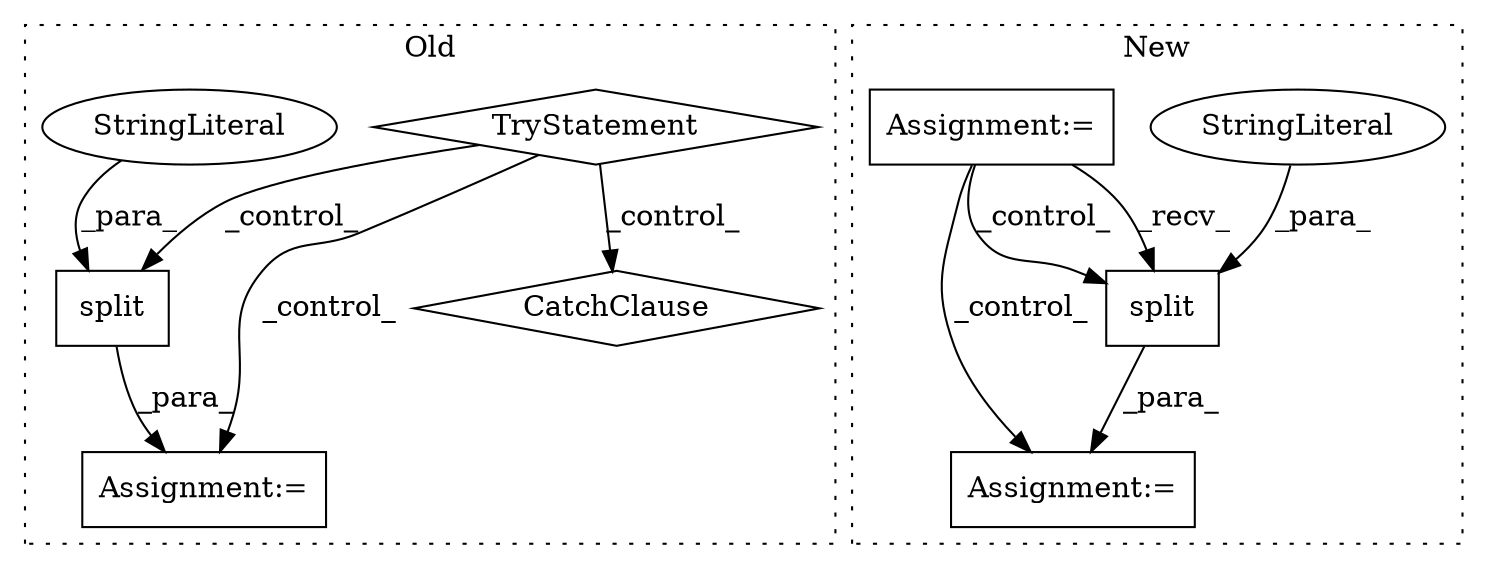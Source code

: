 digraph G {
subgraph cluster0 {
1 [label="CatchClause" a="12" s="25264,25290" l="15,2" shape="diamond"];
3 [label="TryStatement" a="54" s="24809" l="4" shape="diamond"];
6 [label="Assignment:=" a="7" s="24930,25023" l="65,2" shape="box"];
7 [label="split" a="32" s="25013,25022" l="6,1" shape="box"];
8 [label="StringLiteral" a="45" s="25019" l="3" shape="ellipse"];
label = "Old";
style="dotted";
}
subgraph cluster1 {
2 [label="split" a="32" s="24959,24970" l="6,1" shape="box"];
4 [label="StringLiteral" a="45" s="24965" l="3" shape="ellipse"];
5 [label="Assignment:=" a="7" s="25089" l="14" shape="box"];
9 [label="Assignment:=" a="7" s="24777,24850" l="53,2" shape="box"];
label = "New";
style="dotted";
}
2 -> 5 [label="_para_"];
3 -> 6 [label="_control_"];
3 -> 1 [label="_control_"];
3 -> 7 [label="_control_"];
4 -> 2 [label="_para_"];
7 -> 6 [label="_para_"];
8 -> 7 [label="_para_"];
9 -> 5 [label="_control_"];
9 -> 2 [label="_recv_"];
9 -> 2 [label="_control_"];
}